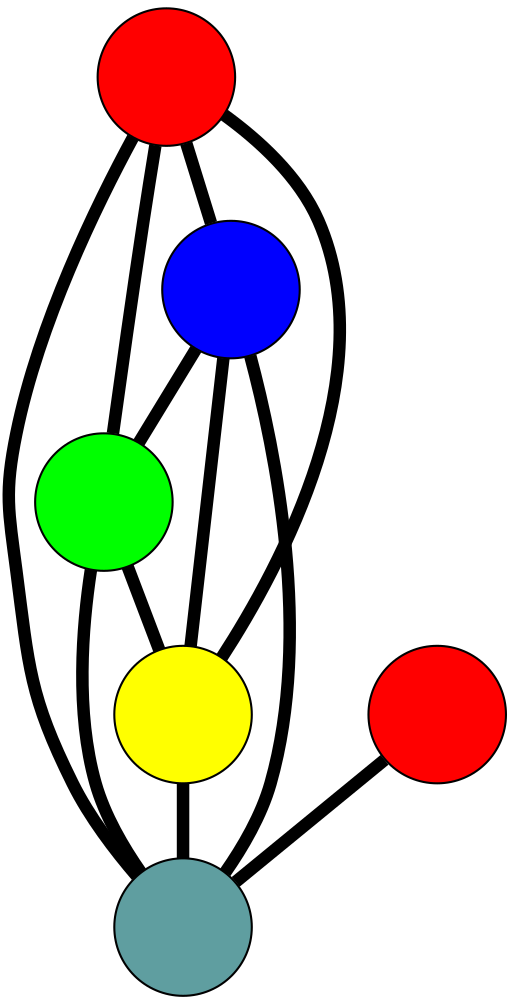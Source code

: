 graph G {
	graph [bb="-229.03,-119.26,153.59,110.75",
		overlap=false,
		sep=0.0,
		splines=true
	];
	node [color=black,
		fixedsize=true,
		fontname="Latin Modern Math",
		fontsize=42,
		height=.92,
		label="\N",
		penwidth=1,
		shape=circle,
		width=.92
	];
	edge [color=black,
		penwidth=6,
		style=bold
	];
	0	 [fillcolor=red,
		height=0.91667,
		label="",
		pos="-9.8828,-86.261",
		style=filled,
		width=0.91667];
	2	 [fillcolor=blue,
		height=0.91667,
		label="",
		pos="87.681,-82.517",
		style=filled,
		width=0.91667];
	0 -- 2	 [pos="23.148,-84.994 33.319,-84.603 44.515,-84.173 54.684,-83.783"];
	3	 [fillcolor=green,
		height=0.91667,
		label="",
		pos="46.584,77.75",
		style=filled,
		width=0.91667];
	0 -- 3	 [pos="0.87109,-55.026 10.887,-25.935 25.741,17.209 35.774,46.352"];
	4	 [fillcolor=yellow,
		height=0.91667,
		label="",
		pos="120.59,13.252",
		style=filled,
		width=0.91667];
	0 -- 4	 [pos="16.521,-66.123 39.157,-48.858 71.602,-24.113 94.227,-6.8564"];
	5	 [fillcolor=cadetblue,
		height=0.91667,
		label="",
		pos="-48.945,18.91",
		style=filled,
		width=0.91667];
	0 -- 5	 [pos="-21.392,-55.275 -26.433,-41.703 -32.337,-25.807 -37.384,-12.218"];
	1	 [fillcolor=red,
		height=0.91667,
		label="",
		pos="-196.03,58.867",
		style=filled,
		width=0.91667];
	1 -- 5	 [pos="-164.11,50.197 -139.44,43.495 -105.45,34.261 -80.798,27.563"];
	2 -- 3	 [pos="79.463,-50.47 72.295,-22.517 61.951,17.822 54.788,45.758"];
	2 -- 4	 [pos="98.457,-51.159 102.09,-40.576 106.15,-28.765 109.79,-18.177"];
	2 -- 5	 [pos="61.013,-62.72 36.94,-44.848 1.7077,-18.693 -22.345,-0.83681"];
	3 -- 4	 [pos="71.64,55.914 79.356,49.189 87.848,41.788 95.562,35.065"];
	3 -- 5	 [pos="18.439,60.414 6.1107,52.821 -8.328,43.927 -20.671,36.325"];
	4 -- 5	 [pos="87.501,14.356 57.628,15.353 13.909,16.812 -15.938,17.808"];
}
